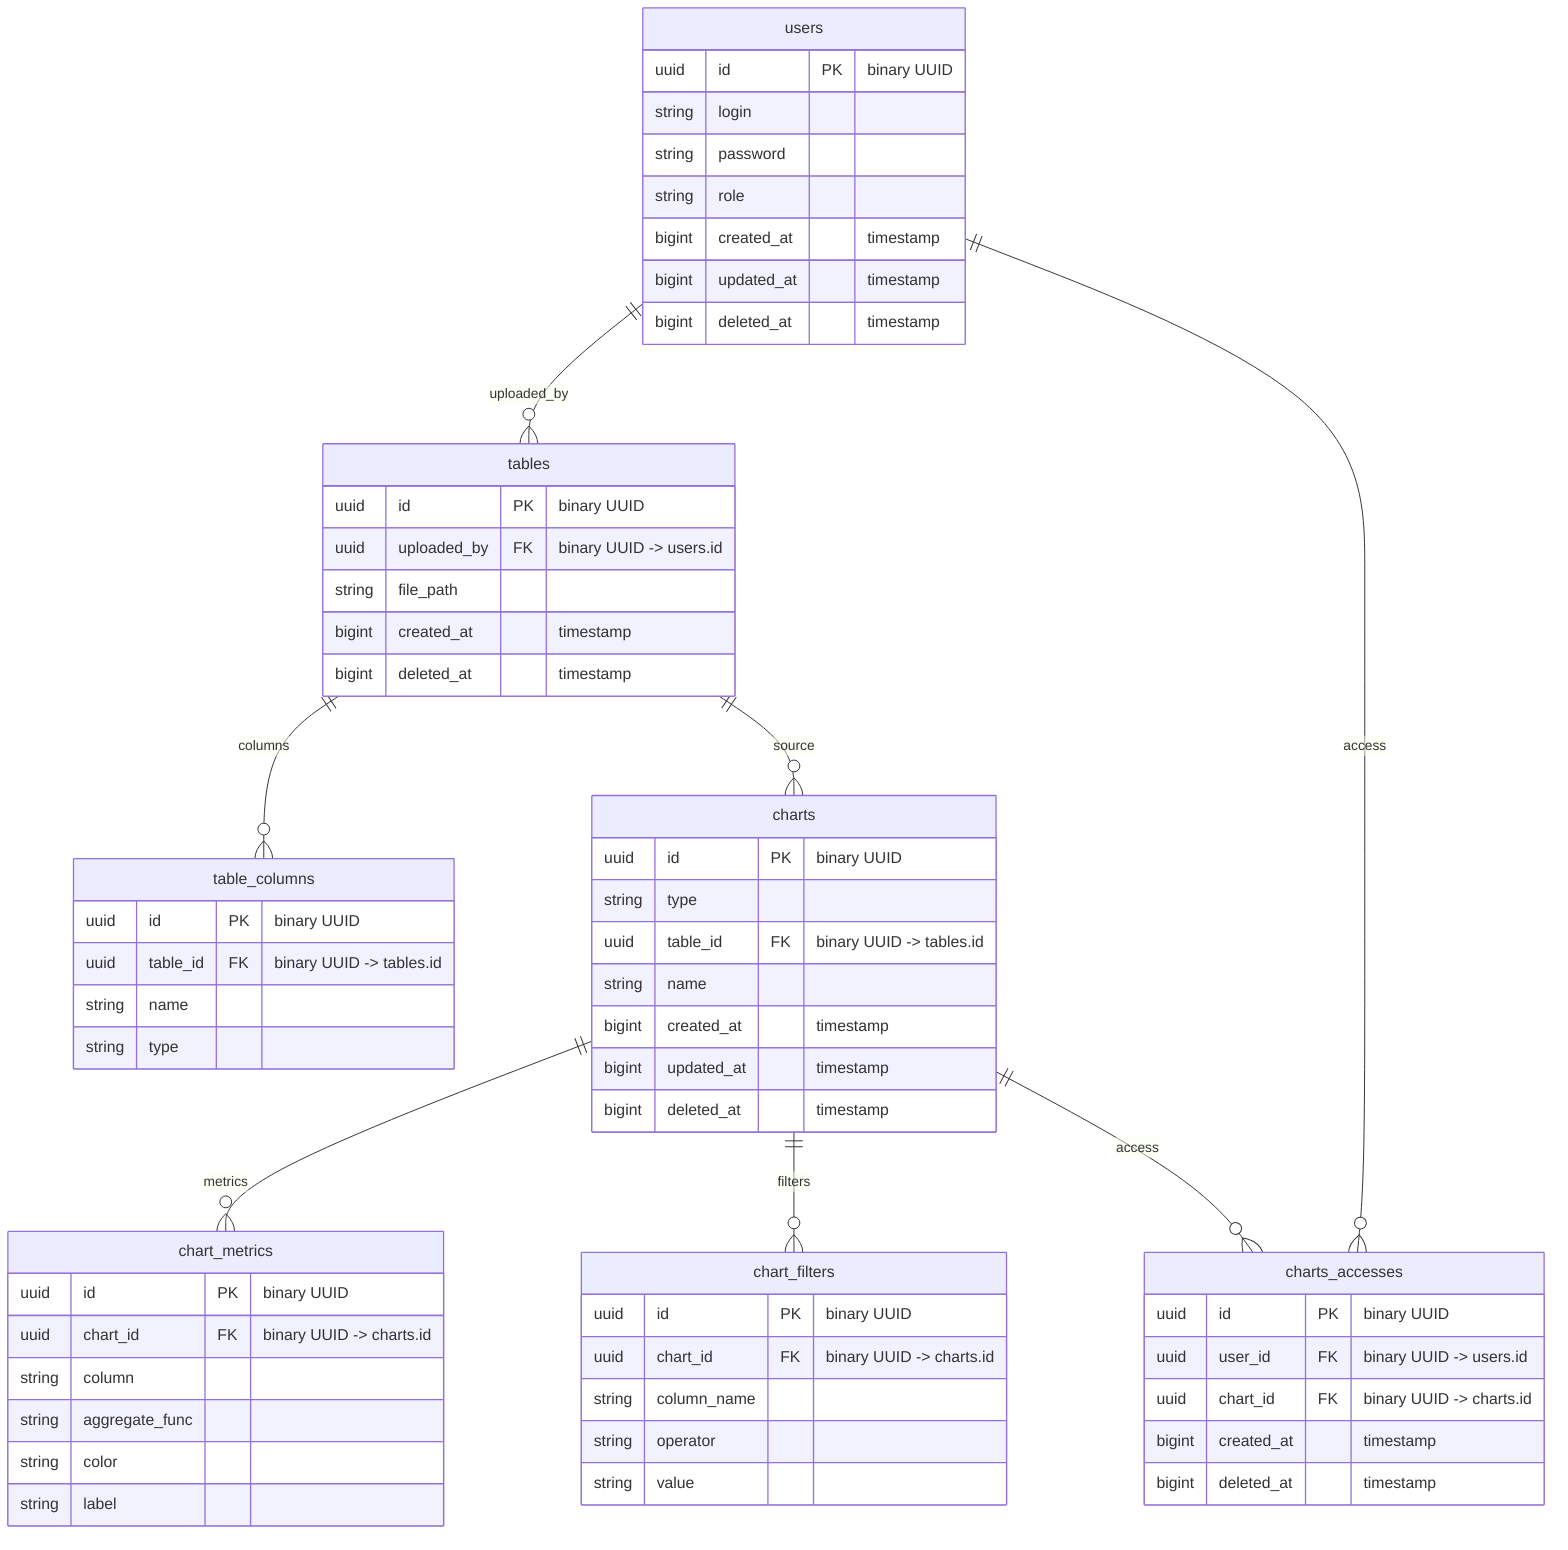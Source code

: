 erDiagram

  users {
    uuid id PK "binary UUID"
    string login
    string password
    string role
    bigint created_at "timestamp"
    bigint updated_at "timestamp"
    bigint deleted_at "timestamp"
  }

  tables {
    uuid id PK "binary UUID"
    uuid uploaded_by FK "binary UUID -> users.id"
    string file_path
    bigint created_at "timestamp"
    bigint deleted_at "timestamp"
  }

  table_columns {
    uuid id PK "binary UUID"
    uuid table_id FK "binary UUID -> tables.id"
    string name
    string type
  }

  charts {
    uuid id PK "binary UUID"
    string type
    uuid table_id FK "binary UUID -> tables.id"
    string name
    bigint created_at "timestamp"
    bigint updated_at "timestamp"
    bigint deleted_at "timestamp"
  }

  chart_metrics {
    uuid id PK "binary UUID"
    uuid chart_id FK "binary UUID -> charts.id"
    string column
    string aggregate_func
    string color
    string label
  }

  chart_filters {
    uuid id PK "binary UUID"
    uuid chart_id FK "binary UUID -> charts.id"
    string column_name
    string operator
    string value
  }

  charts_accesses {
    uuid id PK "binary UUID"
    uuid user_id FK "binary UUID -> users.id"
    uuid chart_id FK "binary UUID -> charts.id"
    bigint created_at "timestamp"
    bigint deleted_at "timestamp"
  }

  %% --- связи ---
  users ||--o{ tables : "uploaded_by"
  tables ||--o{ table_columns : "columns"
  tables ||--o{ charts : "source"
  charts ||--o{ chart_metrics : "metrics"
  charts ||--o{ chart_filters : "filters"
  users ||--o{ charts_accesses : "access"
  charts ||--o{ charts_accesses : "access"